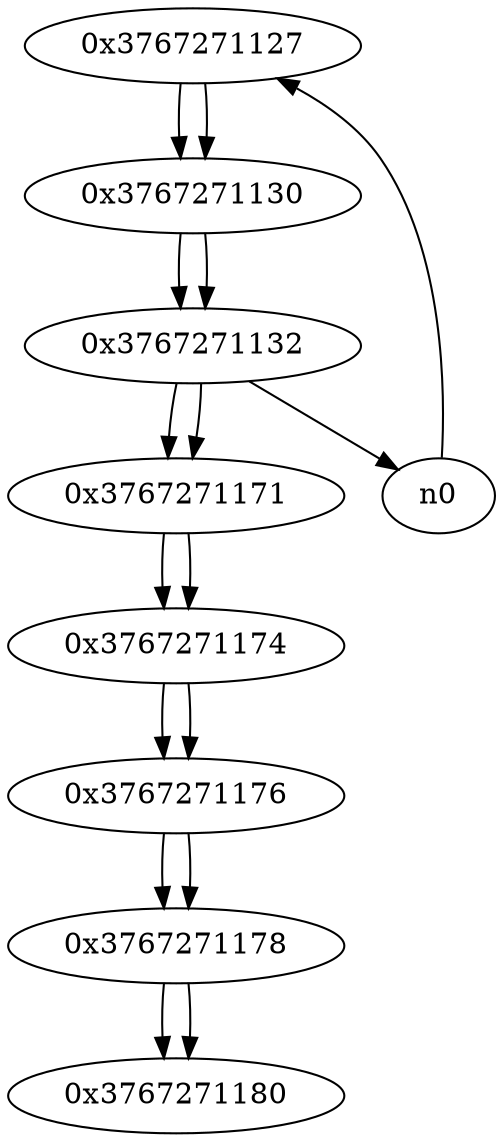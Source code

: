 digraph G{
/* nodes */
  n1 [label="0x3767271127"]
  n2 [label="0x3767271130"]
  n3 [label="0x3767271132"]
  n4 [label="0x3767271171"]
  n5 [label="0x3767271174"]
  n6 [label="0x3767271176"]
  n7 [label="0x3767271178"]
  n8 [label="0x3767271180"]
/* edges */
n1 -> n2;
n0 -> n1;
n2 -> n3;
n1 -> n2;
n3 -> n0;
n3 -> n4;
n2 -> n3;
n4 -> n5;
n3 -> n4;
n5 -> n6;
n4 -> n5;
n6 -> n7;
n5 -> n6;
n7 -> n8;
n6 -> n7;
n7 -> n8;
}
